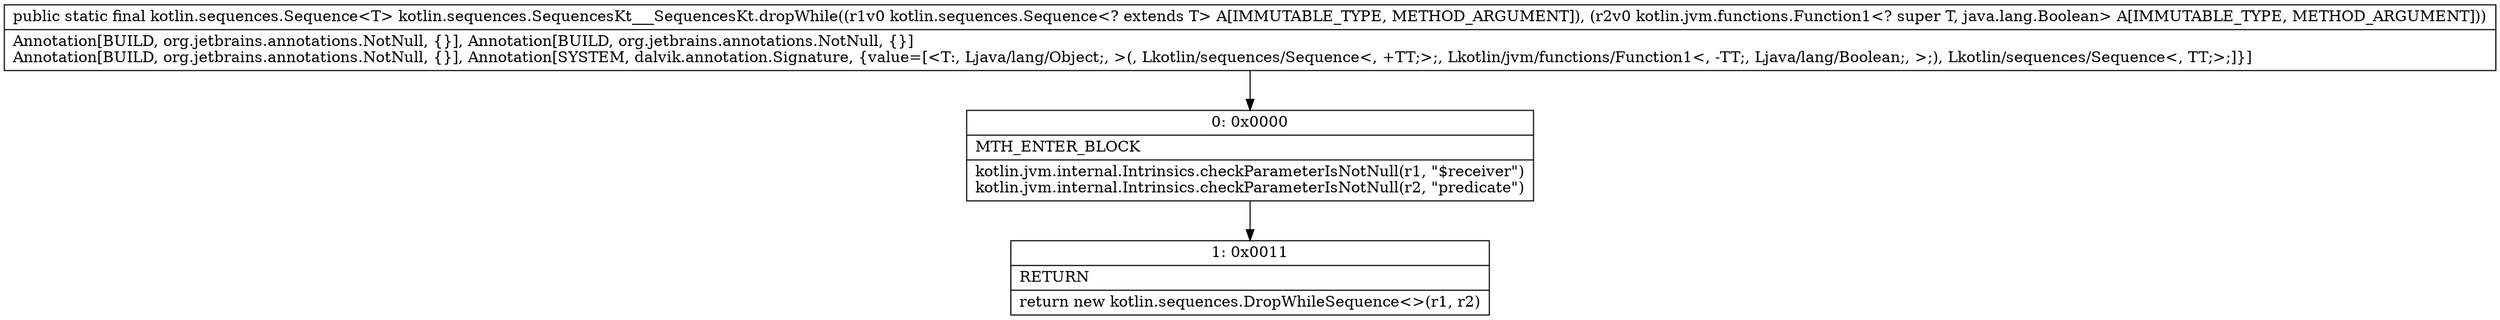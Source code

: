 digraph "CFG forkotlin.sequences.SequencesKt___SequencesKt.dropWhile(Lkotlin\/sequences\/Sequence;Lkotlin\/jvm\/functions\/Function1;)Lkotlin\/sequences\/Sequence;" {
Node_0 [shape=record,label="{0\:\ 0x0000|MTH_ENTER_BLOCK\l|kotlin.jvm.internal.Intrinsics.checkParameterIsNotNull(r1, \"$receiver\")\lkotlin.jvm.internal.Intrinsics.checkParameterIsNotNull(r2, \"predicate\")\l}"];
Node_1 [shape=record,label="{1\:\ 0x0011|RETURN\l|return new kotlin.sequences.DropWhileSequence\<\>(r1, r2)\l}"];
MethodNode[shape=record,label="{public static final kotlin.sequences.Sequence\<T\> kotlin.sequences.SequencesKt___SequencesKt.dropWhile((r1v0 kotlin.sequences.Sequence\<? extends T\> A[IMMUTABLE_TYPE, METHOD_ARGUMENT]), (r2v0 kotlin.jvm.functions.Function1\<? super T, java.lang.Boolean\> A[IMMUTABLE_TYPE, METHOD_ARGUMENT]))  | Annotation[BUILD, org.jetbrains.annotations.NotNull, \{\}], Annotation[BUILD, org.jetbrains.annotations.NotNull, \{\}]\lAnnotation[BUILD, org.jetbrains.annotations.NotNull, \{\}], Annotation[SYSTEM, dalvik.annotation.Signature, \{value=[\<T:, Ljava\/lang\/Object;, \>(, Lkotlin\/sequences\/Sequence\<, +TT;\>;, Lkotlin\/jvm\/functions\/Function1\<, \-TT;, Ljava\/lang\/Boolean;, \>;), Lkotlin\/sequences\/Sequence\<, TT;\>;]\}]\l}"];
MethodNode -> Node_0;
Node_0 -> Node_1;
}


